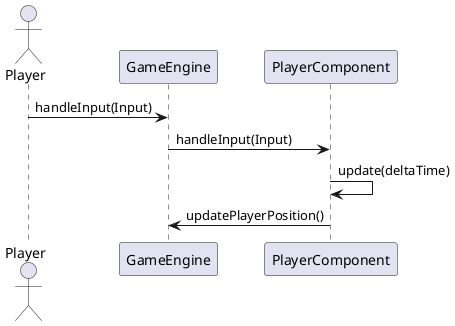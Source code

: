 @startuml
actor Player
participant GameEngine
participant PlayerComponent

Player -> GameEngine: handleInput(Input)
GameEngine -> PlayerComponent: handleInput(Input)
PlayerComponent -> PlayerComponent: update(deltaTime)
PlayerComponent -> GameEngine: updatePlayerPosition()
@enduml

@startuml
participant GameEngine
participant EnemyComponent
participant PlayerComponent

GameEngine -> EnemyComponent: update(deltaTime)
EnemyComponent -> PlayerComponent: setTarget(player)
EnemyComponent -> EnemyComponent: moveTowardsPlayer()
@enduml

@startuml
actor Player
participant GameEngine
participant WeaponComponent

Player -> GameEngine: triggerWeapon()
GameEngine -> WeaponComponent: fire()
WeaponComponent -> GameEngine: handleProjectile()
@enduml

@startuml
participant GameEngine
participant AsteroidComponent

GameEngine -> AsteroidComponent: spawn()
AsteroidComponent -> AsteroidComponent: update(deltaTime)
@enduml